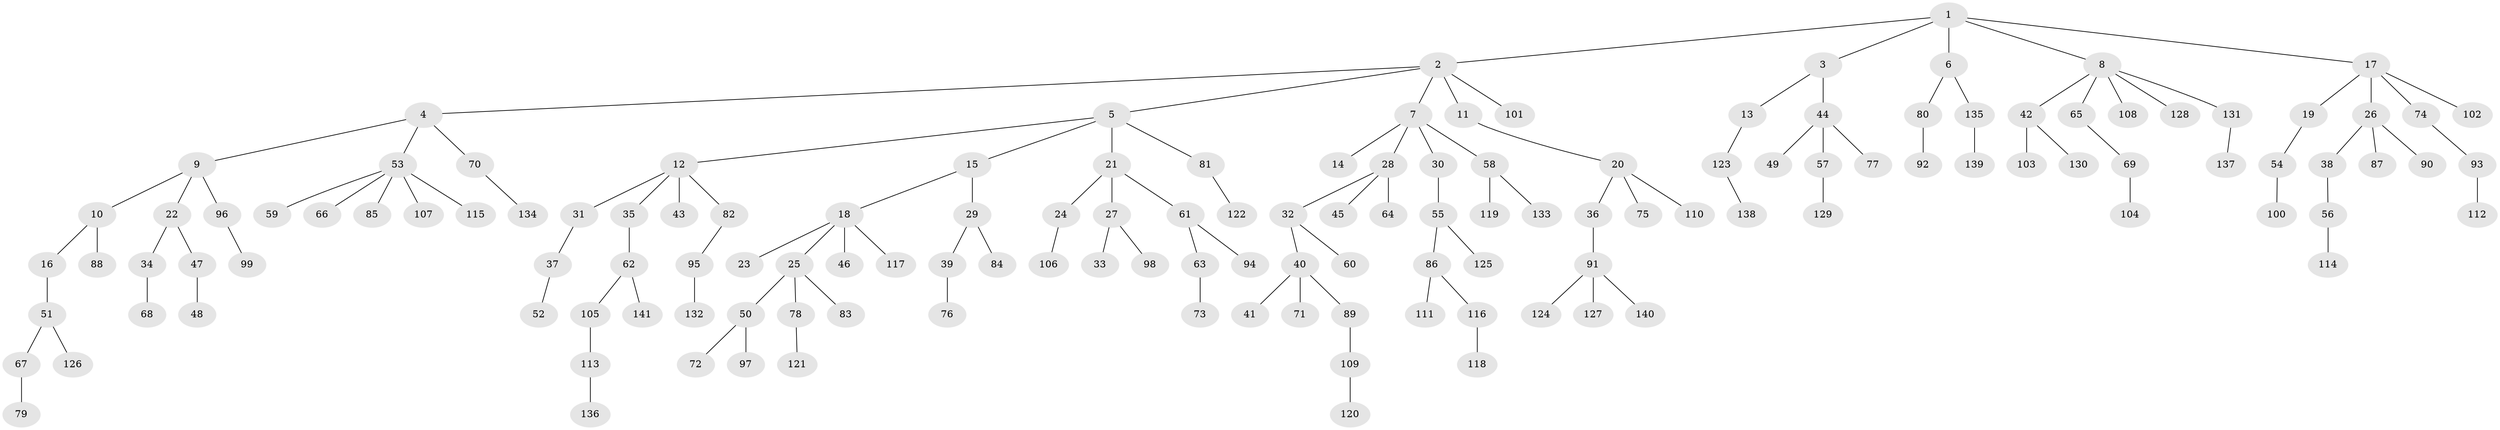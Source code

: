 // Generated by graph-tools (version 1.1) at 2025/50/03/09/25 03:50:22]
// undirected, 141 vertices, 140 edges
graph export_dot {
graph [start="1"]
  node [color=gray90,style=filled];
  1;
  2;
  3;
  4;
  5;
  6;
  7;
  8;
  9;
  10;
  11;
  12;
  13;
  14;
  15;
  16;
  17;
  18;
  19;
  20;
  21;
  22;
  23;
  24;
  25;
  26;
  27;
  28;
  29;
  30;
  31;
  32;
  33;
  34;
  35;
  36;
  37;
  38;
  39;
  40;
  41;
  42;
  43;
  44;
  45;
  46;
  47;
  48;
  49;
  50;
  51;
  52;
  53;
  54;
  55;
  56;
  57;
  58;
  59;
  60;
  61;
  62;
  63;
  64;
  65;
  66;
  67;
  68;
  69;
  70;
  71;
  72;
  73;
  74;
  75;
  76;
  77;
  78;
  79;
  80;
  81;
  82;
  83;
  84;
  85;
  86;
  87;
  88;
  89;
  90;
  91;
  92;
  93;
  94;
  95;
  96;
  97;
  98;
  99;
  100;
  101;
  102;
  103;
  104;
  105;
  106;
  107;
  108;
  109;
  110;
  111;
  112;
  113;
  114;
  115;
  116;
  117;
  118;
  119;
  120;
  121;
  122;
  123;
  124;
  125;
  126;
  127;
  128;
  129;
  130;
  131;
  132;
  133;
  134;
  135;
  136;
  137;
  138;
  139;
  140;
  141;
  1 -- 2;
  1 -- 3;
  1 -- 6;
  1 -- 8;
  1 -- 17;
  2 -- 4;
  2 -- 5;
  2 -- 7;
  2 -- 11;
  2 -- 101;
  3 -- 13;
  3 -- 44;
  4 -- 9;
  4 -- 53;
  4 -- 70;
  5 -- 12;
  5 -- 15;
  5 -- 21;
  5 -- 81;
  6 -- 80;
  6 -- 135;
  7 -- 14;
  7 -- 28;
  7 -- 30;
  7 -- 58;
  8 -- 42;
  8 -- 65;
  8 -- 108;
  8 -- 128;
  8 -- 131;
  9 -- 10;
  9 -- 22;
  9 -- 96;
  10 -- 16;
  10 -- 88;
  11 -- 20;
  12 -- 31;
  12 -- 35;
  12 -- 43;
  12 -- 82;
  13 -- 123;
  15 -- 18;
  15 -- 29;
  16 -- 51;
  17 -- 19;
  17 -- 26;
  17 -- 74;
  17 -- 102;
  18 -- 23;
  18 -- 25;
  18 -- 46;
  18 -- 117;
  19 -- 54;
  20 -- 36;
  20 -- 75;
  20 -- 110;
  21 -- 24;
  21 -- 27;
  21 -- 61;
  22 -- 34;
  22 -- 47;
  24 -- 106;
  25 -- 50;
  25 -- 78;
  25 -- 83;
  26 -- 38;
  26 -- 87;
  26 -- 90;
  27 -- 33;
  27 -- 98;
  28 -- 32;
  28 -- 45;
  28 -- 64;
  29 -- 39;
  29 -- 84;
  30 -- 55;
  31 -- 37;
  32 -- 40;
  32 -- 60;
  34 -- 68;
  35 -- 62;
  36 -- 91;
  37 -- 52;
  38 -- 56;
  39 -- 76;
  40 -- 41;
  40 -- 71;
  40 -- 89;
  42 -- 103;
  42 -- 130;
  44 -- 49;
  44 -- 57;
  44 -- 77;
  47 -- 48;
  50 -- 72;
  50 -- 97;
  51 -- 67;
  51 -- 126;
  53 -- 59;
  53 -- 66;
  53 -- 85;
  53 -- 107;
  53 -- 115;
  54 -- 100;
  55 -- 86;
  55 -- 125;
  56 -- 114;
  57 -- 129;
  58 -- 119;
  58 -- 133;
  61 -- 63;
  61 -- 94;
  62 -- 105;
  62 -- 141;
  63 -- 73;
  65 -- 69;
  67 -- 79;
  69 -- 104;
  70 -- 134;
  74 -- 93;
  78 -- 121;
  80 -- 92;
  81 -- 122;
  82 -- 95;
  86 -- 111;
  86 -- 116;
  89 -- 109;
  91 -- 124;
  91 -- 127;
  91 -- 140;
  93 -- 112;
  95 -- 132;
  96 -- 99;
  105 -- 113;
  109 -- 120;
  113 -- 136;
  116 -- 118;
  123 -- 138;
  131 -- 137;
  135 -- 139;
}
